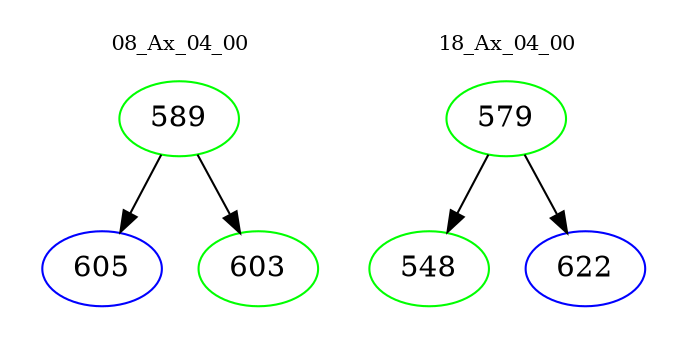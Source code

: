 digraph{
subgraph cluster_0 {
color = white
label = "08_Ax_04_00";
fontsize=10;
T0_589 [label="589", color="green"]
T0_589 -> T0_605 [color="black"]
T0_605 [label="605", color="blue"]
T0_589 -> T0_603 [color="black"]
T0_603 [label="603", color="green"]
}
subgraph cluster_1 {
color = white
label = "18_Ax_04_00";
fontsize=10;
T1_579 [label="579", color="green"]
T1_579 -> T1_548 [color="black"]
T1_548 [label="548", color="green"]
T1_579 -> T1_622 [color="black"]
T1_622 [label="622", color="blue"]
}
}
